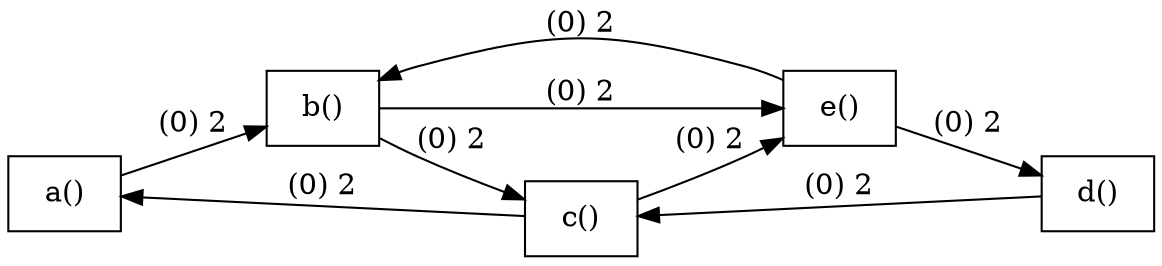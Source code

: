 digraph G{
rankdir=LR;
node [shape=record];

a [label="a()"];
b [label="b()"];
a->b[label="(0) 2"];
b [label="b()"];
c [label="c()"];
b->c[label="(0) 2"];
c [label="c()"];
e [label="e()"];
c->e[label="(0) 2"];
e [label="e()"];
b [label="b()"];
e->b[label="(0) 2"];
b [label="b()"];
e [label="e()"];
b->e[label="(0) 2"];
e [label="e()"];
d [label="d()"];
e->d[label="(0) 2"];
d [label="d()"];
c [label="c()"];
d->c[label="(0) 2"];
c [label="c()"];
a [label="a()"];
c->a[label="(0) 2"];

}